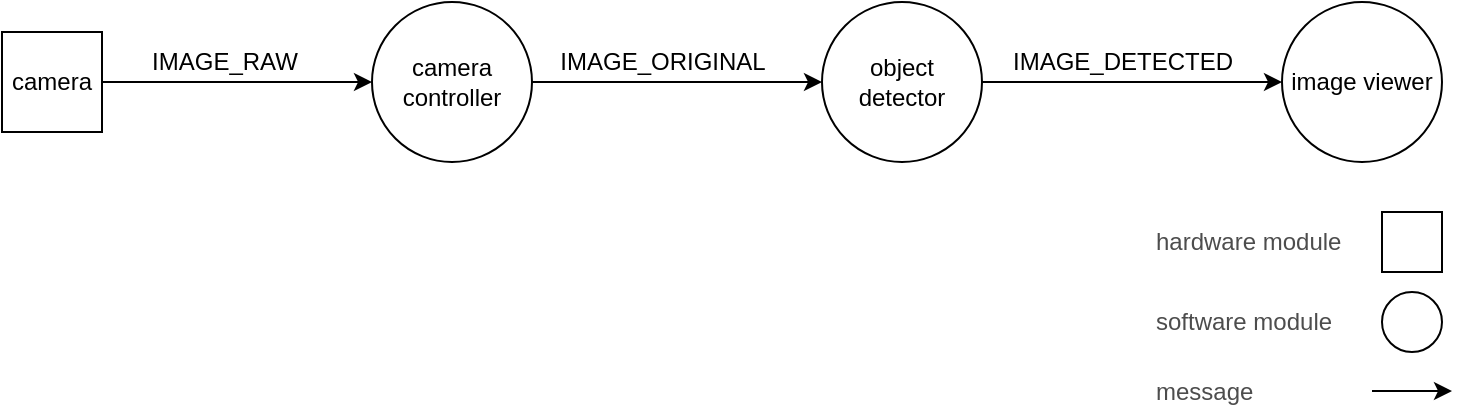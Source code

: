 <mxfile pages="3" version="11.1.4" type="device"><diagram id="S-zTvARLVss9BbAIy2aB" name="Application"><mxGraphModel dx="946" dy="682" grid="1" gridSize="10" guides="1" tooltips="1" connect="1" arrows="1" fold="1" page="1" pageScale="1" pageWidth="1169" pageHeight="827" math="0" shadow="0"><root><mxCell id="MyRfGxgZg3zqN7X0n9UJ-0"/><mxCell id="MyRfGxgZg3zqN7X0n9UJ-1" parent="MyRfGxgZg3zqN7X0n9UJ-0"/><mxCell id="RvaW_1mLMQAHIyC2o4xc-15" style="edgeStyle=orthogonalEdgeStyle;rounded=0;orthogonalLoop=1;jettySize=auto;html=1;exitX=1;exitY=0.5;exitDx=0;exitDy=0;entryX=0;entryY=0.5;entryDx=0;entryDy=0;strokeColor=#000000;fillColor=#FFFFFF;fontColor=#000000;" parent="MyRfGxgZg3zqN7X0n9UJ-1" source="MyRfGxgZg3zqN7X0n9UJ-4" target="MyRfGxgZg3zqN7X0n9UJ-5" edge="1"><mxGeometry relative="1" as="geometry"/></mxCell><mxCell id="RvaW_1mLMQAHIyC2o4xc-17" value="IMAGE_RAW" style="text;html=1;resizable=0;points=[];align=center;verticalAlign=middle;labelBackgroundColor=#ffffff;fontColor=#000000;" parent="RvaW_1mLMQAHIyC2o4xc-15" vertex="1" connectable="0"><mxGeometry x="-0.025" y="-1" relative="1" as="geometry"><mxPoint x="-5.5" y="-11" as="offset"/></mxGeometry></mxCell><mxCell id="MyRfGxgZg3zqN7X0n9UJ-4" value="camera" style="whiteSpace=wrap;html=1;aspect=fixed;strokeColor=#000000;fillColor=#FFFFFF;" parent="MyRfGxgZg3zqN7X0n9UJ-1" vertex="1"><mxGeometry x="30" y="425" width="50" height="50" as="geometry"/></mxCell><mxCell id="RvaW_1mLMQAHIyC2o4xc-0" style="edgeStyle=orthogonalEdgeStyle;rounded=0;orthogonalLoop=1;jettySize=auto;html=1;exitX=1;exitY=0.5;exitDx=0;exitDy=0;entryX=0;entryY=0.5;entryDx=0;entryDy=0;strokeColor=#000000;fillColor=#FFFFFF;" parent="MyRfGxgZg3zqN7X0n9UJ-1" source="MyRfGxgZg3zqN7X0n9UJ-5" target="MyRfGxgZg3zqN7X0n9UJ-6" edge="1"><mxGeometry relative="1" as="geometry"/></mxCell><mxCell id="RvaW_1mLMQAHIyC2o4xc-13" value="IMAGE_ORIGINAL" style="text;html=1;resizable=0;points=[];align=center;verticalAlign=middle;labelBackgroundColor=#ffffff;fontColor=#000000;" parent="RvaW_1mLMQAHIyC2o4xc-0" vertex="1" connectable="0"><mxGeometry x="-0.337" y="1" relative="1" as="geometry"><mxPoint x="17" y="-9" as="offset"/></mxGeometry></mxCell><mxCell id="MyRfGxgZg3zqN7X0n9UJ-5" value="camera controller" style="ellipse;whiteSpace=wrap;html=1;aspect=fixed;strokeColor=#000000;fillColor=#FFFFFF;" parent="MyRfGxgZg3zqN7X0n9UJ-1" vertex="1"><mxGeometry x="215" y="410" width="80" height="80" as="geometry"/></mxCell><mxCell id="RvaW_1mLMQAHIyC2o4xc-1" style="edgeStyle=orthogonalEdgeStyle;rounded=0;orthogonalLoop=1;jettySize=auto;html=1;exitX=1;exitY=0.5;exitDx=0;exitDy=0;strokeColor=#000000;fillColor=#FFFFFF;" parent="MyRfGxgZg3zqN7X0n9UJ-1" source="MyRfGxgZg3zqN7X0n9UJ-6" target="MyRfGxgZg3zqN7X0n9UJ-7" edge="1"><mxGeometry relative="1" as="geometry"/></mxCell><mxCell id="RvaW_1mLMQAHIyC2o4xc-14" value="IMAGE_DETECTED" style="text;html=1;resizable=0;points=[];align=center;verticalAlign=middle;labelBackgroundColor=#ffffff;fontColor=#000000;" parent="RvaW_1mLMQAHIyC2o4xc-1" vertex="1" connectable="0"><mxGeometry x="-0.033" y="-1" relative="1" as="geometry"><mxPoint x="-2.5" y="-11" as="offset"/></mxGeometry></mxCell><mxCell id="MyRfGxgZg3zqN7X0n9UJ-6" value="object detector" style="ellipse;whiteSpace=wrap;html=1;aspect=fixed;strokeColor=#000000;fillColor=#FFFFFF;" parent="MyRfGxgZg3zqN7X0n9UJ-1" vertex="1"><mxGeometry x="440" y="410" width="80" height="80" as="geometry"/></mxCell><mxCell id="MyRfGxgZg3zqN7X0n9UJ-7" value="image viewer" style="ellipse;whiteSpace=wrap;html=1;aspect=fixed;strokeColor=#000000;fillColor=#FFFFFF;" parent="MyRfGxgZg3zqN7X0n9UJ-1" vertex="1"><mxGeometry x="670" y="410" width="80" height="80" as="geometry"/></mxCell><mxCell id="RvaW_1mLMQAHIyC2o4xc-6" value="" style="whiteSpace=wrap;html=1;aspect=fixed;strokeColor=#000000;fillColor=#FFFFFF;fontColor=#4D4D4D;" parent="MyRfGxgZg3zqN7X0n9UJ-1" vertex="1"><mxGeometry x="720" y="515" width="30" height="30" as="geometry"/></mxCell><mxCell id="RvaW_1mLMQAHIyC2o4xc-7" value="" style="ellipse;whiteSpace=wrap;html=1;aspect=fixed;strokeColor=#000000;fillColor=#FFFFFF;fontColor=#4D4D4D;" parent="MyRfGxgZg3zqN7X0n9UJ-1" vertex="1"><mxGeometry x="720" y="555" width="30" height="30" as="geometry"/></mxCell><mxCell id="RvaW_1mLMQAHIyC2o4xc-8" value="" style="endArrow=classic;html=1;strokeColor=#000000;fillColor=#FFFFFF;fontColor=#4D4D4D;" parent="MyRfGxgZg3zqN7X0n9UJ-1" edge="1"><mxGeometry width="50" height="50" relative="1" as="geometry"><mxPoint x="715" y="604.5" as="sourcePoint"/><mxPoint x="755" y="604.5" as="targetPoint"/></mxGeometry></mxCell><mxCell id="RvaW_1mLMQAHIyC2o4xc-9" value="hardware module" style="text;html=1;strokeColor=none;fillColor=none;align=left;verticalAlign=middle;whiteSpace=wrap;rounded=0;fontColor=#4D4D4D;" parent="MyRfGxgZg3zqN7X0n9UJ-1" vertex="1"><mxGeometry x="605" y="520" width="130" height="20" as="geometry"/></mxCell><mxCell id="RvaW_1mLMQAHIyC2o4xc-10" value="software module" style="text;html=1;strokeColor=none;fillColor=none;align=left;verticalAlign=middle;whiteSpace=wrap;rounded=0;fontColor=#4D4D4D;" parent="MyRfGxgZg3zqN7X0n9UJ-1" vertex="1"><mxGeometry x="605" y="560" width="120" height="20" as="geometry"/></mxCell><mxCell id="RvaW_1mLMQAHIyC2o4xc-11" value="message" style="text;html=1;strokeColor=none;fillColor=none;align=left;verticalAlign=middle;whiteSpace=wrap;rounded=0;fontColor=#4D4D4D;" parent="MyRfGxgZg3zqN7X0n9UJ-1" vertex="1"><mxGeometry x="605" y="595" width="130" height="20" as="geometry"/></mxCell></root></mxGraphModel></diagram></mxfile>